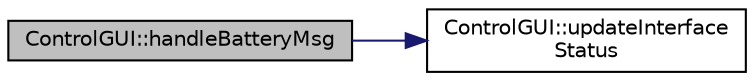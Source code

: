 digraph "ControlGUI::handleBatteryMsg"
{
 // INTERACTIVE_SVG=YES
  edge [fontname="Helvetica",fontsize="10",labelfontname="Helvetica",labelfontsize="10"];
  node [fontname="Helvetica",fontsize="10",shape=record];
  rankdir="LR";
  Node65 [label="ControlGUI::handleBatteryMsg",height=0.2,width=0.4,color="black", fillcolor="grey75", style="filled", fontcolor="black"];
  Node65 -> Node66 [color="midnightblue",fontsize="10",style="solid"];
  Node66 [label="ControlGUI::updateInterface\lStatus",height=0.2,width=0.4,color="black", fillcolor="white", style="filled",URL="$class_control_g_u_i.html#a79310d7b529eb07bbc67f7873964914f",tooltip="Updates a single robot&#39;s battery status. "];
}
